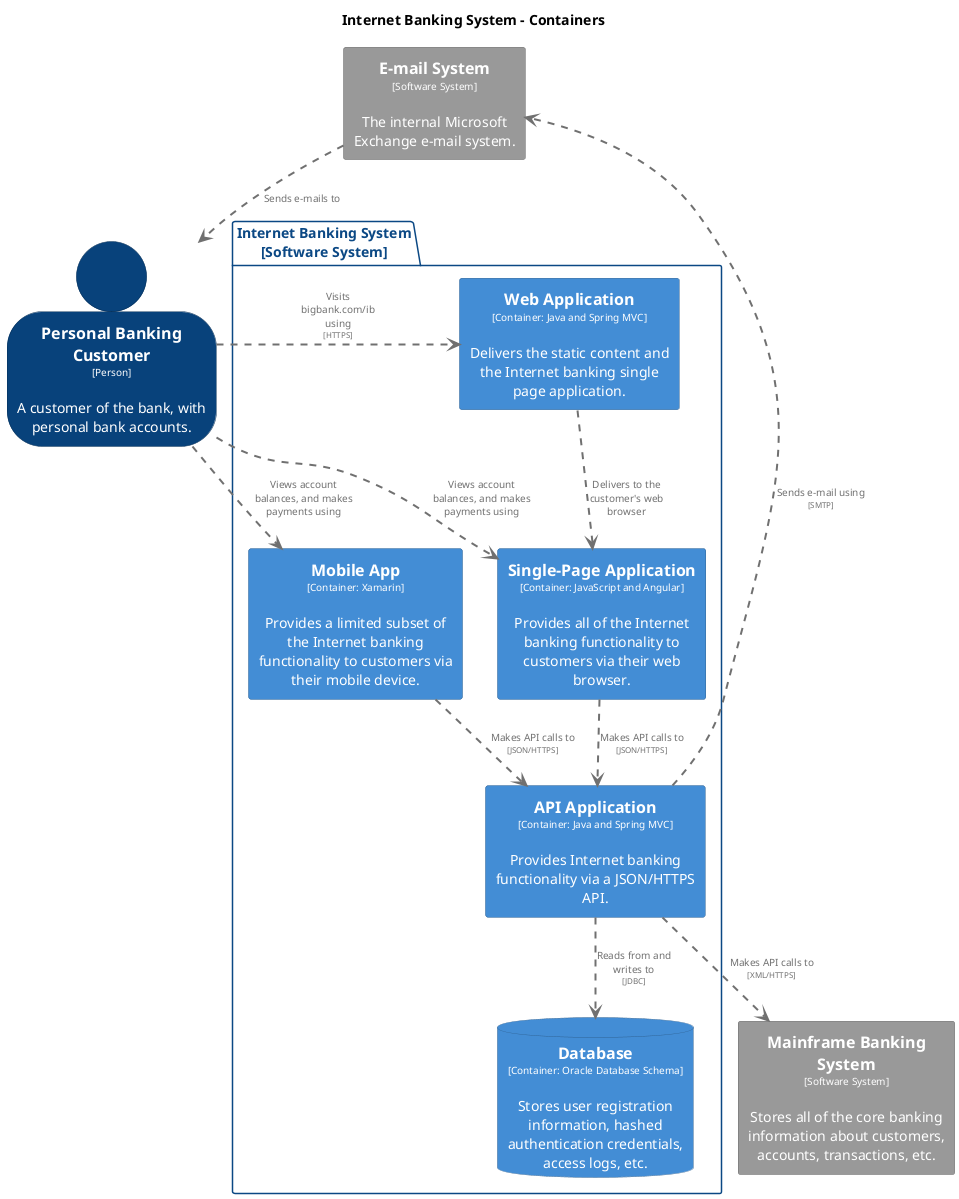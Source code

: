 @startuml
set separator none
title Internet Banking System - Containers

top to bottom direction

skinparam {
  shadowing false
  arrowFontSize 10
  defaultTextAlignment center
  wrapWidth 200
  maxMessageSize 100
}

hide stereotype

skinparam rectangle<<InternetBankingSystem.APIApplication>> {
  BackgroundColor #438dd5
  FontColor #ffffff
  BorderColor #2e6295
}
skinparam database<<InternetBankingSystem.Database>> {
  BackgroundColor #438dd5
  FontColor #ffffff
  BorderColor #2e6295
}
skinparam rectangle<<EmailSystem>> {
  BackgroundColor #999999
  FontColor #ffffff
  BorderColor #6b6b6b
}
skinparam rectangle<<MainframeBankingSystem>> {
  BackgroundColor #999999
  FontColor #ffffff
  BorderColor #6b6b6b
}
skinparam rectangle<<InternetBankingSystem.MobileApp>> {
  BackgroundColor #438dd5
  FontColor #ffffff
  BorderColor #2e6295
}
skinparam person<<PersonalBankingCustomer>> {
  BackgroundColor #08427b
  FontColor #ffffff
  BorderColor #052e56
}
skinparam rectangle<<InternetBankingSystem.SinglePageApplication>> {
  BackgroundColor #438dd5
  FontColor #ffffff
  BorderColor #2e6295
}
skinparam rectangle<<InternetBankingSystem.WebApplication>> {
  BackgroundColor #438dd5
  FontColor #ffffff
  BorderColor #2e6295
}

person "==Personal Banking Customer\n<size:10>[Person]</size>\n\nA customer of the bank, with personal bank accounts." <<PersonalBankingCustomer>> as PersonalBankingCustomer
rectangle "==Mainframe Banking System\n<size:10>[Software System]</size>\n\nStores all of the core banking information about customers, accounts, transactions, etc." <<MainframeBankingSystem>> as MainframeBankingSystem
rectangle "==E-mail System\n<size:10>[Software System]</size>\n\nThe internal Microsoft Exchange e-mail system." <<EmailSystem>> as EmailSystem

package "Internet Banking System\n[Software System]" <<InternetBankingSystem>> {
  skinparam PackageBorderColor<<InternetBankingSystem>> #0b4884
  skinparam PackageFontColor<<InternetBankingSystem>> #0b4884

  rectangle "==Single-Page Application\n<size:10>[Container: JavaScript and Angular]</size>\n\nProvides all of the Internet banking functionality to customers via their web browser." <<InternetBankingSystem.SinglePageApplication>> as InternetBankingSystem.SinglePageApplication
  rectangle "==Mobile App\n<size:10>[Container: Xamarin]</size>\n\nProvides a limited subset of the Internet banking functionality to customers via their mobile device." <<InternetBankingSystem.MobileApp>> as InternetBankingSystem.MobileApp
  rectangle "==Web Application\n<size:10>[Container: Java and Spring MVC]</size>\n\nDelivers the static content and the Internet banking single page application." <<InternetBankingSystem.WebApplication>> as InternetBankingSystem.WebApplication
  rectangle "==API Application\n<size:10>[Container: Java and Spring MVC]</size>\n\nProvides Internet banking functionality via a JSON/HTTPS API." <<InternetBankingSystem.APIApplication>> as InternetBankingSystem.APIApplication
  database "==Database\n<size:10>[Container: Oracle Database Schema]</size>\n\nStores user registration information, hashed authentication credentials, access logs, etc." <<InternetBankingSystem.Database>> as InternetBankingSystem.Database
}

PersonalBankingCustomer .[#707070,thickness=2].> InternetBankingSystem.WebApplication : "<color:#707070>Visits bigbank.com/ib using\n<color:#707070><size:8>[HTTPS]</size>"
PersonalBankingCustomer .[#707070,thickness=2].> InternetBankingSystem.SinglePageApplication : "<color:#707070>Views account balances, and makes payments using"
PersonalBankingCustomer .[#707070,thickness=2].> InternetBankingSystem.MobileApp : "<color:#707070>Views account balances, and makes payments using"
InternetBankingSystem.WebApplication .[#707070,thickness=2].> InternetBankingSystem.SinglePageApplication : "<color:#707070>Delivers to the customer's web browser"
InternetBankingSystem.APIApplication .[#707070,thickness=2].> InternetBankingSystem.Database : "<color:#707070>Reads from and writes to\n<color:#707070><size:8>[JDBC]</size>"
InternetBankingSystem.APIApplication .[#707070,thickness=2].> MainframeBankingSystem : "<color:#707070>Makes API calls to\n<color:#707070><size:8>[XML/HTTPS]</size>"
InternetBankingSystem.APIApplication .[#707070,thickness=2].> EmailSystem : "<color:#707070>Sends e-mail using\n<color:#707070><size:8>[SMTP]</size>"
InternetBankingSystem.SinglePageApplication .[#707070,thickness=2].> InternetBankingSystem.APIApplication : "<color:#707070>Makes API calls to\n<color:#707070><size:8>[JSON/HTTPS]</size>"
InternetBankingSystem.MobileApp .[#707070,thickness=2].> InternetBankingSystem.APIApplication : "<color:#707070>Makes API calls to\n<color:#707070><size:8>[JSON/HTTPS]</size>"
EmailSystem .[#707070,thickness=2].> PersonalBankingCustomer : "<color:#707070>Sends e-mails to"
@enduml